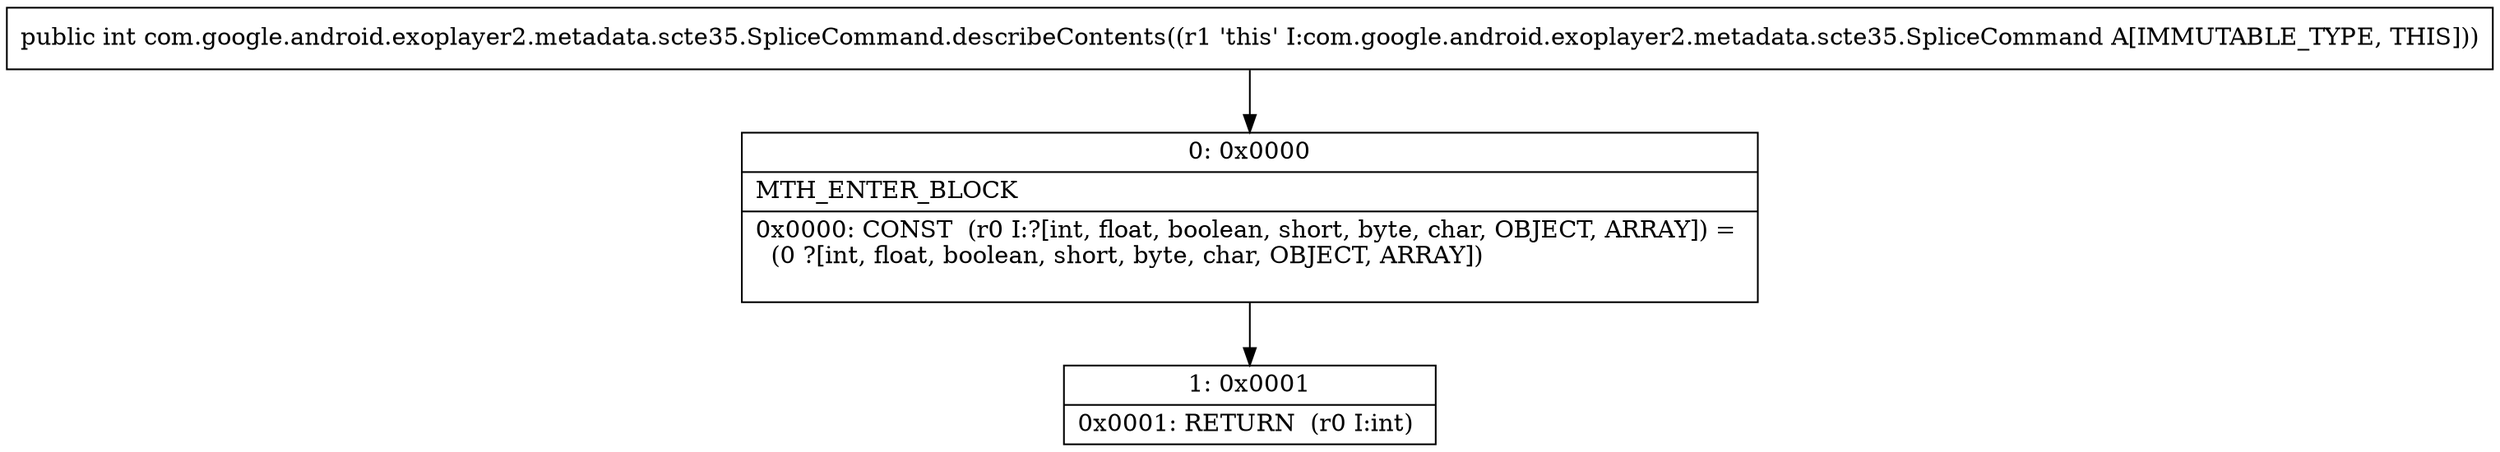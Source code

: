 digraph "CFG forcom.google.android.exoplayer2.metadata.scte35.SpliceCommand.describeContents()I" {
Node_0 [shape=record,label="{0\:\ 0x0000|MTH_ENTER_BLOCK\l|0x0000: CONST  (r0 I:?[int, float, boolean, short, byte, char, OBJECT, ARRAY]) = \l  (0 ?[int, float, boolean, short, byte, char, OBJECT, ARRAY])\l \l}"];
Node_1 [shape=record,label="{1\:\ 0x0001|0x0001: RETURN  (r0 I:int) \l}"];
MethodNode[shape=record,label="{public int com.google.android.exoplayer2.metadata.scte35.SpliceCommand.describeContents((r1 'this' I:com.google.android.exoplayer2.metadata.scte35.SpliceCommand A[IMMUTABLE_TYPE, THIS])) }"];
MethodNode -> Node_0;
Node_0 -> Node_1;
}


